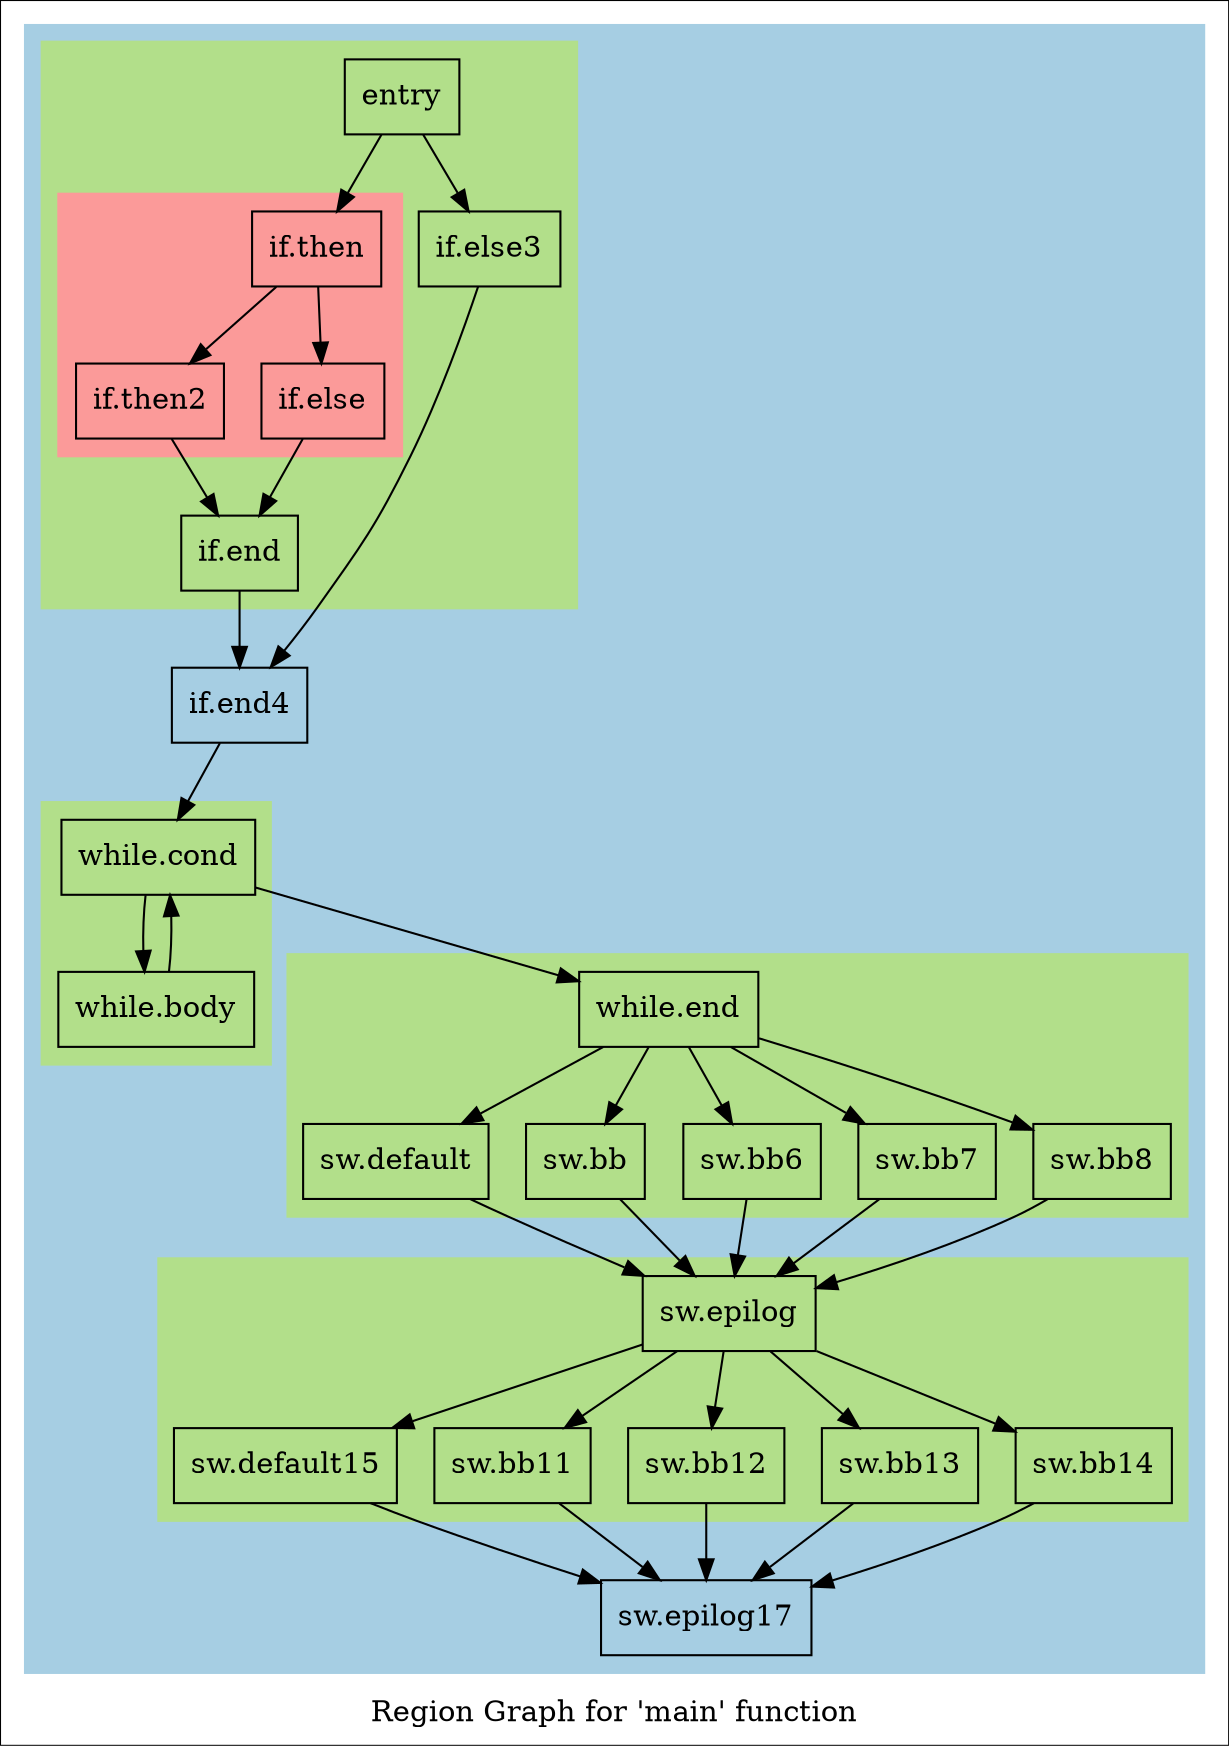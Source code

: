 digraph "Region Graph for 'main' function" {
	label="Region Graph for 'main' function";

	Node0x55c887e86070 [shape=record,label="{entry}"];
	Node0x55c887e86070 -> Node0x55c887e77db0;
	Node0x55c887e86070 -> Node0x55c887e75150;
	Node0x55c887e77db0 [shape=record,label="{if.then}"];
	Node0x55c887e77db0 -> Node0x55c887e86570;
	Node0x55c887e77db0 -> Node0x55c887e74790;
	Node0x55c887e86570 [shape=record,label="{if.then2}"];
	Node0x55c887e86570 -> Node0x55c887e7a170;
	Node0x55c887e7a170 [shape=record,label="{if.end}"];
	Node0x55c887e7a170 -> Node0x55c887e79ce0;
	Node0x55c887e79ce0 [shape=record,label="{if.end4}"];
	Node0x55c887e79ce0 -> Node0x55c887e79850;
	Node0x55c887e79850 [shape=record,label="{while.cond}"];
	Node0x55c887e79850 -> Node0x55c887e793c0;
	Node0x55c887e79850 -> Node0x55c887e78ed0;
	Node0x55c887e793c0 [shape=record,label="{while.body}"];
	Node0x55c887e793c0 -> Node0x55c887e79850[constraint=false];
	Node0x55c887e78ed0 [shape=record,label="{while.end}"];
	Node0x55c887e78ed0 -> Node0x55c887e78c60;
	Node0x55c887e78ed0 -> Node0x55c887e48cc0;
	Node0x55c887e78ed0 -> Node0x55c887e7a240;
	Node0x55c887e78ed0 -> Node0x55c887e7d2f0;
	Node0x55c887e78ed0 -> Node0x55c887e7cdc0;
	Node0x55c887e78c60 [shape=record,label="{sw.default}"];
	Node0x55c887e78c60 -> Node0x55c887e7c120;
	Node0x55c887e7c120 [shape=record,label="{sw.epilog}"];
	Node0x55c887e7c120 -> Node0x55c887e7b480;
	Node0x55c887e7c120 -> Node0x55c887e7aff0;
	Node0x55c887e7c120 -> Node0x55c887e7ab60;
	Node0x55c887e7c120 -> Node0x55c887e7a6d0;
	Node0x55c887e7c120 -> Node0x55c887e7d4a0;
	Node0x55c887e7b480 [shape=record,label="{sw.default15}"];
	Node0x55c887e7b480 -> Node0x55c887e7ed00;
	Node0x55c887e7ed00 [shape=record,label="{sw.epilog17}"];
	Node0x55c887e7aff0 [shape=record,label="{sw.bb11}"];
	Node0x55c887e7aff0 -> Node0x55c887e7ed00;
	Node0x55c887e7ab60 [shape=record,label="{sw.bb12}"];
	Node0x55c887e7ab60 -> Node0x55c887e7ed00;
	Node0x55c887e7a6d0 [shape=record,label="{sw.bb13}"];
	Node0x55c887e7a6d0 -> Node0x55c887e7ed00;
	Node0x55c887e7d4a0 [shape=record,label="{sw.bb14}"];
	Node0x55c887e7d4a0 -> Node0x55c887e7ed00;
	Node0x55c887e48cc0 [shape=record,label="{sw.bb}"];
	Node0x55c887e48cc0 -> Node0x55c887e7c120;
	Node0x55c887e7a240 [shape=record,label="{sw.bb6}"];
	Node0x55c887e7a240 -> Node0x55c887e7c120;
	Node0x55c887e7d2f0 [shape=record,label="{sw.bb7}"];
	Node0x55c887e7d2f0 -> Node0x55c887e7c120;
	Node0x55c887e7cdc0 [shape=record,label="{sw.bb8}"];
	Node0x55c887e7cdc0 -> Node0x55c887e7c120;
	Node0x55c887e74790 [shape=record,label="{if.else}"];
	Node0x55c887e74790 -> Node0x55c887e7a170;
	Node0x55c887e75150 [shape=record,label="{if.else3}"];
	Node0x55c887e75150 -> Node0x55c887e79ce0;
	colorscheme = "paired12"
        subgraph cluster_0x55c887e82bb0 {
          label = "";
          style = filled;
          color = 1
          subgraph cluster_0x55c887e66540 {
            label = "";
            style = filled;
            color = 3
            subgraph cluster_0x55c887e829f0 {
              label = "";
              style = filled;
              color = 5
              Node0x55c887e77db0;
              Node0x55c887e86570;
              Node0x55c887e74790;
            }
            Node0x55c887e86070;
            Node0x55c887e7a170;
            Node0x55c887e75150;
          }
          subgraph cluster_0x55c887e664c0 {
            label = "";
            style = filled;
            color = 3
            Node0x55c887e79850;
            Node0x55c887e793c0;
          }
          subgraph cluster_0x55c887e66440 {
            label = "";
            style = filled;
            color = 3
            Node0x55c887e78ed0;
            Node0x55c887e78c60;
            Node0x55c887e48cc0;
            Node0x55c887e7a240;
            Node0x55c887e7d2f0;
            Node0x55c887e7cdc0;
          }
          subgraph cluster_0x55c887e663c0 {
            label = "";
            style = filled;
            color = 3
            Node0x55c887e7c120;
            Node0x55c887e7b480;
            Node0x55c887e7aff0;
            Node0x55c887e7ab60;
            Node0x55c887e7a6d0;
            Node0x55c887e7d4a0;
          }
          Node0x55c887e79ce0;
          Node0x55c887e7ed00;
        }
}
